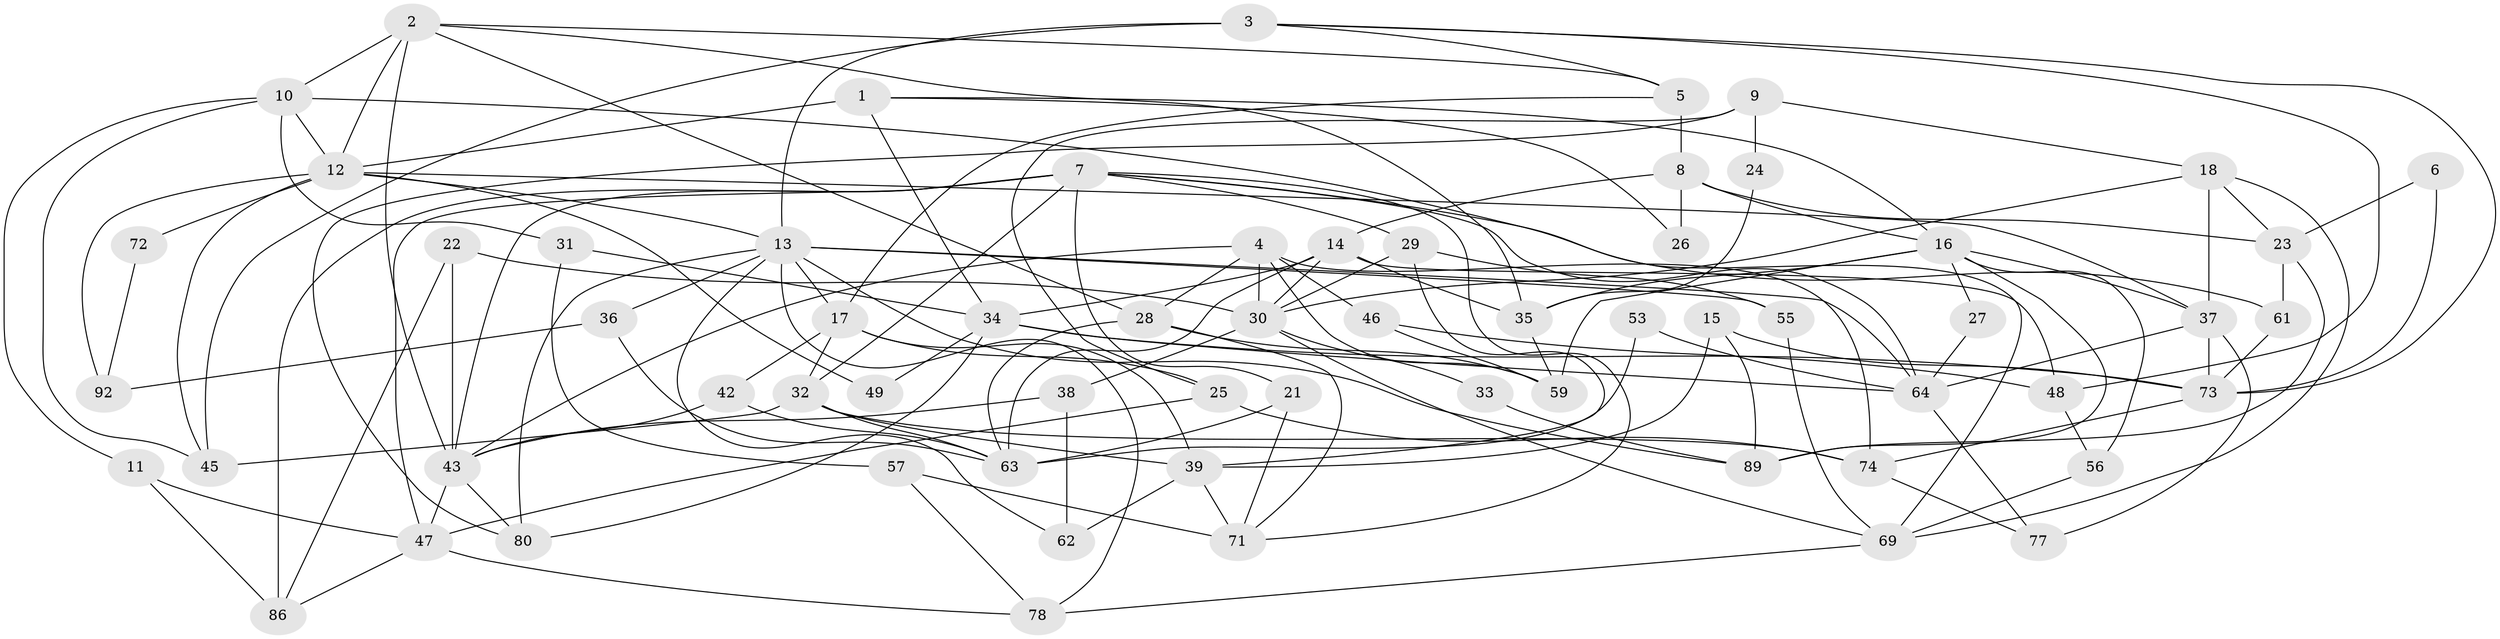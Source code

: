 // Generated by graph-tools (version 1.1) at 2025/24/03/03/25 07:24:04]
// undirected, 64 vertices, 147 edges
graph export_dot {
graph [start="1"]
  node [color=gray90,style=filled];
  1 [super="+44"];
  2 [super="+84"];
  3 [super="+87"];
  4 [super="+94"];
  5 [super="+40"];
  6;
  7 [super="+85"];
  8 [super="+58"];
  9 [super="+91"];
  10 [super="+54"];
  11 [super="+20"];
  12 [super="+83"];
  13 [super="+52"];
  14;
  15;
  16 [super="+19"];
  17 [super="+50"];
  18;
  21;
  22;
  23 [super="+41"];
  24;
  25;
  26;
  27;
  28;
  29;
  30 [super="+66"];
  31;
  32 [super="+95"];
  33;
  34 [super="+79"];
  35 [super="+75"];
  36;
  37 [super="+68"];
  38;
  39 [super="+88"];
  42;
  43 [super="+65"];
  45 [super="+60"];
  46;
  47 [super="+51"];
  48;
  49;
  53;
  55 [super="+76"];
  56;
  57 [super="+67"];
  59 [super="+90"];
  61;
  62;
  63 [super="+96"];
  64 [super="+70"];
  69 [super="+82"];
  71;
  72;
  73 [super="+81"];
  74;
  77;
  78;
  80;
  86;
  89 [super="+93"];
  92;
  1 -- 16;
  1 -- 12;
  1 -- 26;
  1 -- 34 [weight=2];
  2 -- 28;
  2 -- 12;
  2 -- 43;
  2 -- 10;
  2 -- 5;
  2 -- 35;
  3 -- 13 [weight=2];
  3 -- 48;
  3 -- 45;
  3 -- 73;
  3 -- 5;
  4 -- 74;
  4 -- 59;
  4 -- 28;
  4 -- 46;
  4 -- 43;
  4 -- 30;
  5 -- 17;
  5 -- 8;
  6 -- 23;
  6 -- 73;
  7 -- 64;
  7 -- 21;
  7 -- 71;
  7 -- 86 [weight=2];
  7 -- 29;
  7 -- 61;
  7 -- 43;
  7 -- 47;
  7 -- 32;
  8 -- 14 [weight=2];
  8 -- 26;
  8 -- 23;
  8 -- 16;
  9 -- 80;
  9 -- 18;
  9 -- 24;
  9 -- 25;
  10 -- 12;
  10 -- 69;
  10 -- 11;
  10 -- 45;
  10 -- 31;
  11 -- 47;
  11 -- 86;
  12 -- 45;
  12 -- 49;
  12 -- 92;
  12 -- 72;
  12 -- 13;
  12 -- 37;
  13 -- 78;
  13 -- 80;
  13 -- 89 [weight=2];
  13 -- 64;
  13 -- 17;
  13 -- 36;
  13 -- 62;
  13 -- 55;
  14 -- 30;
  14 -- 34 [weight=2];
  14 -- 48;
  14 -- 63;
  14 -- 35;
  15 -- 73;
  15 -- 39;
  15 -- 89;
  16 -- 37;
  16 -- 27;
  16 -- 35;
  16 -- 89;
  16 -- 56;
  16 -- 59;
  17 -- 42;
  17 -- 25;
  17 -- 39;
  17 -- 32;
  18 -- 69;
  18 -- 30;
  18 -- 23;
  18 -- 37;
  21 -- 71;
  21 -- 63;
  22 -- 86;
  22 -- 43;
  22 -- 30;
  23 -- 61;
  23 -- 89;
  24 -- 35;
  25 -- 74;
  25 -- 47;
  27 -- 64;
  28 -- 71;
  28 -- 59;
  28 -- 63;
  29 -- 30;
  29 -- 55;
  29 -- 39;
  30 -- 33;
  30 -- 38;
  30 -- 69;
  31 -- 34;
  31 -- 57;
  32 -- 63;
  32 -- 39;
  32 -- 74;
  32 -- 45 [weight=2];
  33 -- 89;
  34 -- 64;
  34 -- 80;
  34 -- 49;
  34 -- 73;
  35 -- 59;
  36 -- 92;
  36 -- 63;
  37 -- 73;
  37 -- 64;
  37 -- 77;
  38 -- 43;
  38 -- 62;
  39 -- 62;
  39 -- 71;
  42 -- 63;
  42 -- 43;
  43 -- 47;
  43 -- 80;
  46 -- 48;
  46 -- 59;
  47 -- 86;
  47 -- 78;
  48 -- 56;
  53 -- 63;
  53 -- 64;
  55 -- 69;
  56 -- 69;
  57 -- 78;
  57 -- 71 [weight=2];
  61 -- 73;
  64 -- 77;
  69 -- 78;
  72 -- 92;
  73 -- 74;
  74 -- 77;
}
